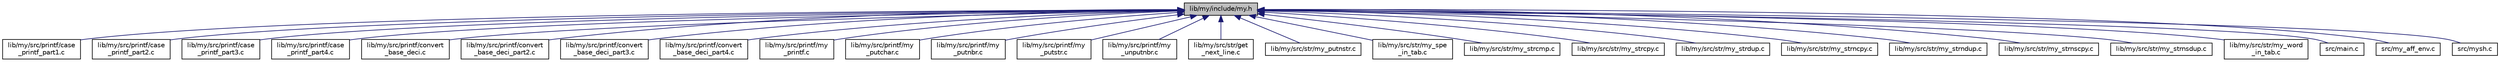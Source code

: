 digraph "lib/my/include/my.h"
{
  edge [fontname="Helvetica",fontsize="10",labelfontname="Helvetica",labelfontsize="10"];
  node [fontname="Helvetica",fontsize="10",shape=record];
  Node1 [label="lib/my/include/my.h",height=0.2,width=0.4,color="black", fillcolor="grey75", style="filled", fontcolor="black"];
  Node1 -> Node2 [dir="back",color="midnightblue",fontsize="10",style="solid",fontname="Helvetica"];
  Node2 [label="lib/my/src/printf/case\l_printf_part1.c",height=0.2,width=0.4,color="black", fillcolor="white", style="filled",URL="$case__printf__part1_8c.html"];
  Node1 -> Node3 [dir="back",color="midnightblue",fontsize="10",style="solid",fontname="Helvetica"];
  Node3 [label="lib/my/src/printf/case\l_printf_part2.c",height=0.2,width=0.4,color="black", fillcolor="white", style="filled",URL="$case__printf__part2_8c.html"];
  Node1 -> Node4 [dir="back",color="midnightblue",fontsize="10",style="solid",fontname="Helvetica"];
  Node4 [label="lib/my/src/printf/case\l_printf_part3.c",height=0.2,width=0.4,color="black", fillcolor="white", style="filled",URL="$case__printf__part3_8c.html"];
  Node1 -> Node5 [dir="back",color="midnightblue",fontsize="10",style="solid",fontname="Helvetica"];
  Node5 [label="lib/my/src/printf/case\l_printf_part4.c",height=0.2,width=0.4,color="black", fillcolor="white", style="filled",URL="$case__printf__part4_8c.html"];
  Node1 -> Node6 [dir="back",color="midnightblue",fontsize="10",style="solid",fontname="Helvetica"];
  Node6 [label="lib/my/src/printf/convert\l_base_deci.c",height=0.2,width=0.4,color="black", fillcolor="white", style="filled",URL="$convert__base__deci_8c.html"];
  Node1 -> Node7 [dir="back",color="midnightblue",fontsize="10",style="solid",fontname="Helvetica"];
  Node7 [label="lib/my/src/printf/convert\l_base_deci_part2.c",height=0.2,width=0.4,color="black", fillcolor="white", style="filled",URL="$convert__base__deci__part2_8c.html"];
  Node1 -> Node8 [dir="back",color="midnightblue",fontsize="10",style="solid",fontname="Helvetica"];
  Node8 [label="lib/my/src/printf/convert\l_base_deci_part3.c",height=0.2,width=0.4,color="black", fillcolor="white", style="filled",URL="$convert__base__deci__part3_8c.html"];
  Node1 -> Node9 [dir="back",color="midnightblue",fontsize="10",style="solid",fontname="Helvetica"];
  Node9 [label="lib/my/src/printf/convert\l_base_deci_part4.c",height=0.2,width=0.4,color="black", fillcolor="white", style="filled",URL="$convert__base__deci__part4_8c.html"];
  Node1 -> Node10 [dir="back",color="midnightblue",fontsize="10",style="solid",fontname="Helvetica"];
  Node10 [label="lib/my/src/printf/my\l_printf.c",height=0.2,width=0.4,color="black", fillcolor="white", style="filled",URL="$my__printf_8c.html"];
  Node1 -> Node11 [dir="back",color="midnightblue",fontsize="10",style="solid",fontname="Helvetica"];
  Node11 [label="lib/my/src/printf/my\l_putchar.c",height=0.2,width=0.4,color="black", fillcolor="white", style="filled",URL="$my__putchar_8c.html"];
  Node1 -> Node12 [dir="back",color="midnightblue",fontsize="10",style="solid",fontname="Helvetica"];
  Node12 [label="lib/my/src/printf/my\l_putnbr.c",height=0.2,width=0.4,color="black", fillcolor="white", style="filled",URL="$my__putnbr_8c.html"];
  Node1 -> Node13 [dir="back",color="midnightblue",fontsize="10",style="solid",fontname="Helvetica"];
  Node13 [label="lib/my/src/printf/my\l_putstr.c",height=0.2,width=0.4,color="black", fillcolor="white", style="filled",URL="$my__putstr_8c.html"];
  Node1 -> Node14 [dir="back",color="midnightblue",fontsize="10",style="solid",fontname="Helvetica"];
  Node14 [label="lib/my/src/printf/my\l_unputnbr.c",height=0.2,width=0.4,color="black", fillcolor="white", style="filled",URL="$my__unputnbr_8c.html"];
  Node1 -> Node15 [dir="back",color="midnightblue",fontsize="10",style="solid",fontname="Helvetica"];
  Node15 [label="lib/my/src/str/get\l_next_line.c",height=0.2,width=0.4,color="black", fillcolor="white", style="filled",URL="$get__next__line_8c.html"];
  Node1 -> Node16 [dir="back",color="midnightblue",fontsize="10",style="solid",fontname="Helvetica"];
  Node16 [label="lib/my/src/str/my_putnstr.c",height=0.2,width=0.4,color="black", fillcolor="white", style="filled",URL="$my__putnstr_8c.html"];
  Node1 -> Node17 [dir="back",color="midnightblue",fontsize="10",style="solid",fontname="Helvetica"];
  Node17 [label="lib/my/src/str/my_spe\l_in_tab.c",height=0.2,width=0.4,color="black", fillcolor="white", style="filled",URL="$my__spe__in__tab_8c.html"];
  Node1 -> Node18 [dir="back",color="midnightblue",fontsize="10",style="solid",fontname="Helvetica"];
  Node18 [label="lib/my/src/str/my_strcmp.c",height=0.2,width=0.4,color="black", fillcolor="white", style="filled",URL="$my__strcmp_8c.html"];
  Node1 -> Node19 [dir="back",color="midnightblue",fontsize="10",style="solid",fontname="Helvetica"];
  Node19 [label="lib/my/src/str/my_strcpy.c",height=0.2,width=0.4,color="black", fillcolor="white", style="filled",URL="$my__strcpy_8c.html"];
  Node1 -> Node20 [dir="back",color="midnightblue",fontsize="10",style="solid",fontname="Helvetica"];
  Node20 [label="lib/my/src/str/my_strdup.c",height=0.2,width=0.4,color="black", fillcolor="white", style="filled",URL="$my__strdup_8c.html"];
  Node1 -> Node21 [dir="back",color="midnightblue",fontsize="10",style="solid",fontname="Helvetica"];
  Node21 [label="lib/my/src/str/my_strncpy.c",height=0.2,width=0.4,color="black", fillcolor="white", style="filled",URL="$my__strncpy_8c.html"];
  Node1 -> Node22 [dir="back",color="midnightblue",fontsize="10",style="solid",fontname="Helvetica"];
  Node22 [label="lib/my/src/str/my_strndup.c",height=0.2,width=0.4,color="black", fillcolor="white", style="filled",URL="$my__strndup_8c.html"];
  Node1 -> Node23 [dir="back",color="midnightblue",fontsize="10",style="solid",fontname="Helvetica"];
  Node23 [label="lib/my/src/str/my_strnscpy.c",height=0.2,width=0.4,color="black", fillcolor="white", style="filled",URL="$my__strnscpy_8c.html"];
  Node1 -> Node24 [dir="back",color="midnightblue",fontsize="10",style="solid",fontname="Helvetica"];
  Node24 [label="lib/my/src/str/my_strnsdup.c",height=0.2,width=0.4,color="black", fillcolor="white", style="filled",URL="$my__strnsdup_8c.html"];
  Node1 -> Node25 [dir="back",color="midnightblue",fontsize="10",style="solid",fontname="Helvetica"];
  Node25 [label="lib/my/src/str/my_word\l_in_tab.c",height=0.2,width=0.4,color="black", fillcolor="white", style="filled",URL="$my__word__in__tab_8c.html"];
  Node1 -> Node26 [dir="back",color="midnightblue",fontsize="10",style="solid",fontname="Helvetica"];
  Node26 [label="src/main.c",height=0.2,width=0.4,color="black", fillcolor="white", style="filled",URL="$main_8c.html"];
  Node1 -> Node27 [dir="back",color="midnightblue",fontsize="10",style="solid",fontname="Helvetica"];
  Node27 [label="src/my_aff_env.c",height=0.2,width=0.4,color="black", fillcolor="white", style="filled",URL="$my__aff__env_8c.html"];
  Node1 -> Node28 [dir="back",color="midnightblue",fontsize="10",style="solid",fontname="Helvetica"];
  Node28 [label="src/mysh.c",height=0.2,width=0.4,color="black", fillcolor="white", style="filled",URL="$mysh_8c.html"];
}
